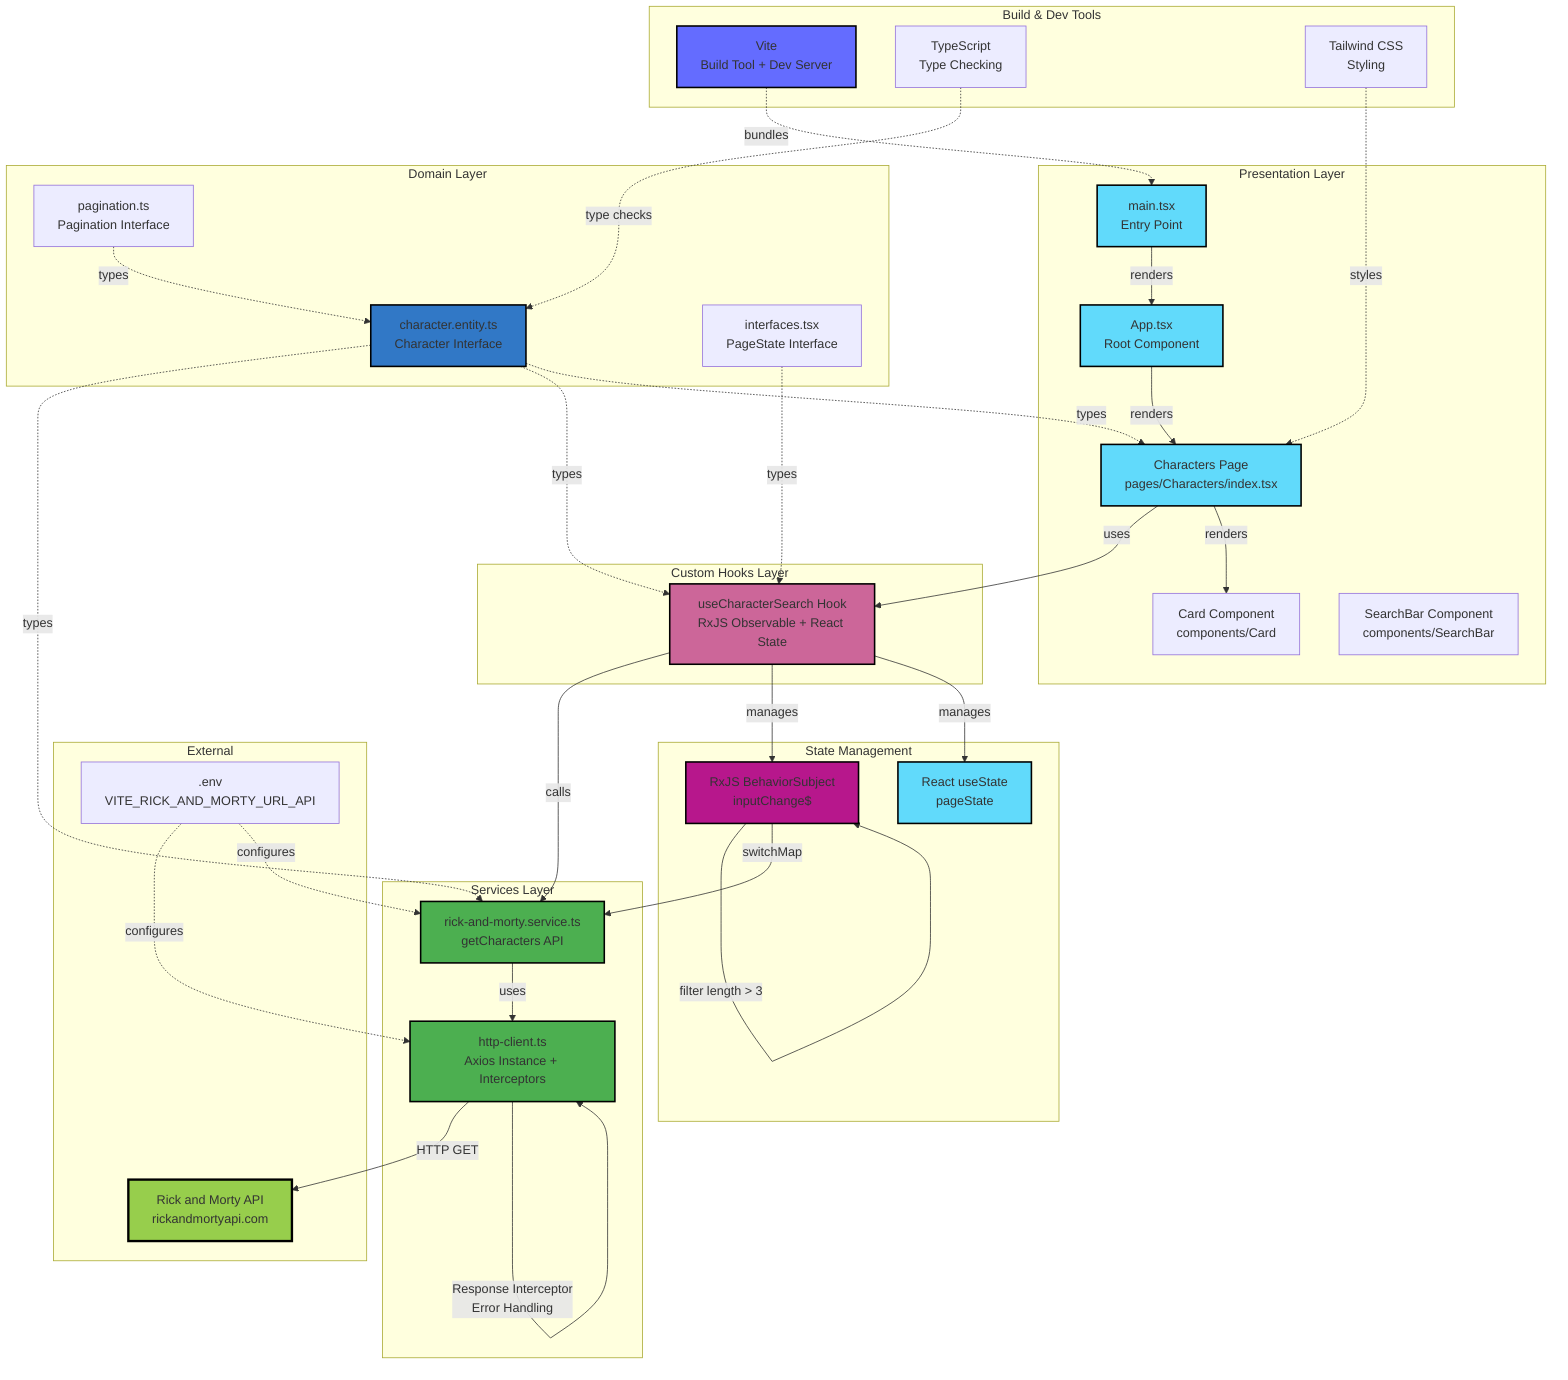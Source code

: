 ---
id: 7515f845-0b7e-4b5c-aa4d-e099c18b4332
---
graph TB
    subgraph "Presentation Layer"
        Main[main.tsx<br/>Entry Point]
        App[App.tsx<br/>Root Component]
        CharPage[Characters Page<br/>pages/Characters/index.tsx]
        Card[Card Component<br/>components/Card]
        SearchBar[SearchBar Component<br/>components/SearchBar]
    end

    subgraph "Custom Hooks Layer"
        UseChar[useCharacterSearch Hook<br/>RxJS Observable + React State]
    end

    subgraph "Services Layer"
        RMService[rick-and-morty.service.ts<br/>getCharacters API]
        HttpClient[http-client.ts<br/>Axios Instance + Interceptors]
    end

    subgraph "Domain Layer"
        CharEntity[character.entity.ts<br/>Character Interface]
        Pagination[pagination.ts<br/>Pagination Interface]
        PageState[interfaces.tsx<br/>PageState Interface]
    end

    subgraph "External"
        API[Rick and Morty API<br/>rickandmortyapi.com]
        ENV[.env<br/>VITE_RICK_AND_MORTY_URL_API]
    end

    subgraph "State Management"
        BehaviorSub[RxJS BehaviorSubject<br/>inputChange$]
        ReactState[React useState<br/>pageState]
    end

    subgraph "Build & Dev Tools"
        Vite[Vite<br/>Build Tool + Dev Server]
        TS[TypeScript<br/>Type Checking]
        Tailwind[Tailwind CSS<br/>Styling]
    end

    %% Main Flow
    Main -->|renders| App
    App -->|renders| CharPage
    CharPage -->|uses| UseChar
    CharPage -->|renders| Card

    %% Hook Flow
    UseChar -->|calls| RMService
    UseChar -->|manages| BehaviorSub
    UseChar -->|manages| ReactState

    %% Service Flow
    RMService -->|uses| HttpClient
    HttpClient -->|HTTP GET| API

    %% Configuration
    ENV -.->|configures| HttpClient
    ENV -.->|configures| RMService

    %% Domain Types
    CharEntity -.->|types| RMService
    CharEntity -.->|types| UseChar
    CharEntity -.->|types| CharPage
    Pagination -.->|types| CharEntity
    PageState -.->|types| UseChar

    %% RxJS Pipeline
    BehaviorSub -->|debounceTime 500ms| BehaviorSub
    BehaviorSub -->|distinctUntilChanged| BehaviorSub
    BehaviorSub -->|filter length > 3| BehaviorSub
    BehaviorSub -->|switchMap| RMService

    %% Build Process
    Vite -.->|bundles| Main
    TS -.->|type checks| CharEntity
    Tailwind -.->|styles| CharPage

    %% Interceptors
    HttpClient -->|Request Interceptor<br/>Add Auth Token| HttpClient
    HttpClient -->|Response Interceptor<br/>Error Handling| HttpClient

    style Main fill:#61dafb,stroke:#000,stroke-width:2px
    style App fill:#61dafb,stroke:#000,stroke-width:2px
    style CharPage fill:#61dafb,stroke:#000,stroke-width:2px
    style UseChar fill:#cc6699,stroke:#000,stroke-width:2px
    style BehaviorSub fill:#b7178c,stroke:#000,stroke-width:2px
    style ReactState fill:#61dafb,stroke:#000,stroke-width:2px
    style RMService fill:#4caf50,stroke:#000,stroke-width:2px
    style HttpClient fill:#4caf50,stroke:#000,stroke-width:2px
    style API fill:#97ce4c,stroke:#000,stroke-width:3px
    style CharEntity fill:#3178c6,stroke:#000,stroke-width:2px
    style Vite fill:#646cff,stroke:#000,stroke-width:2px